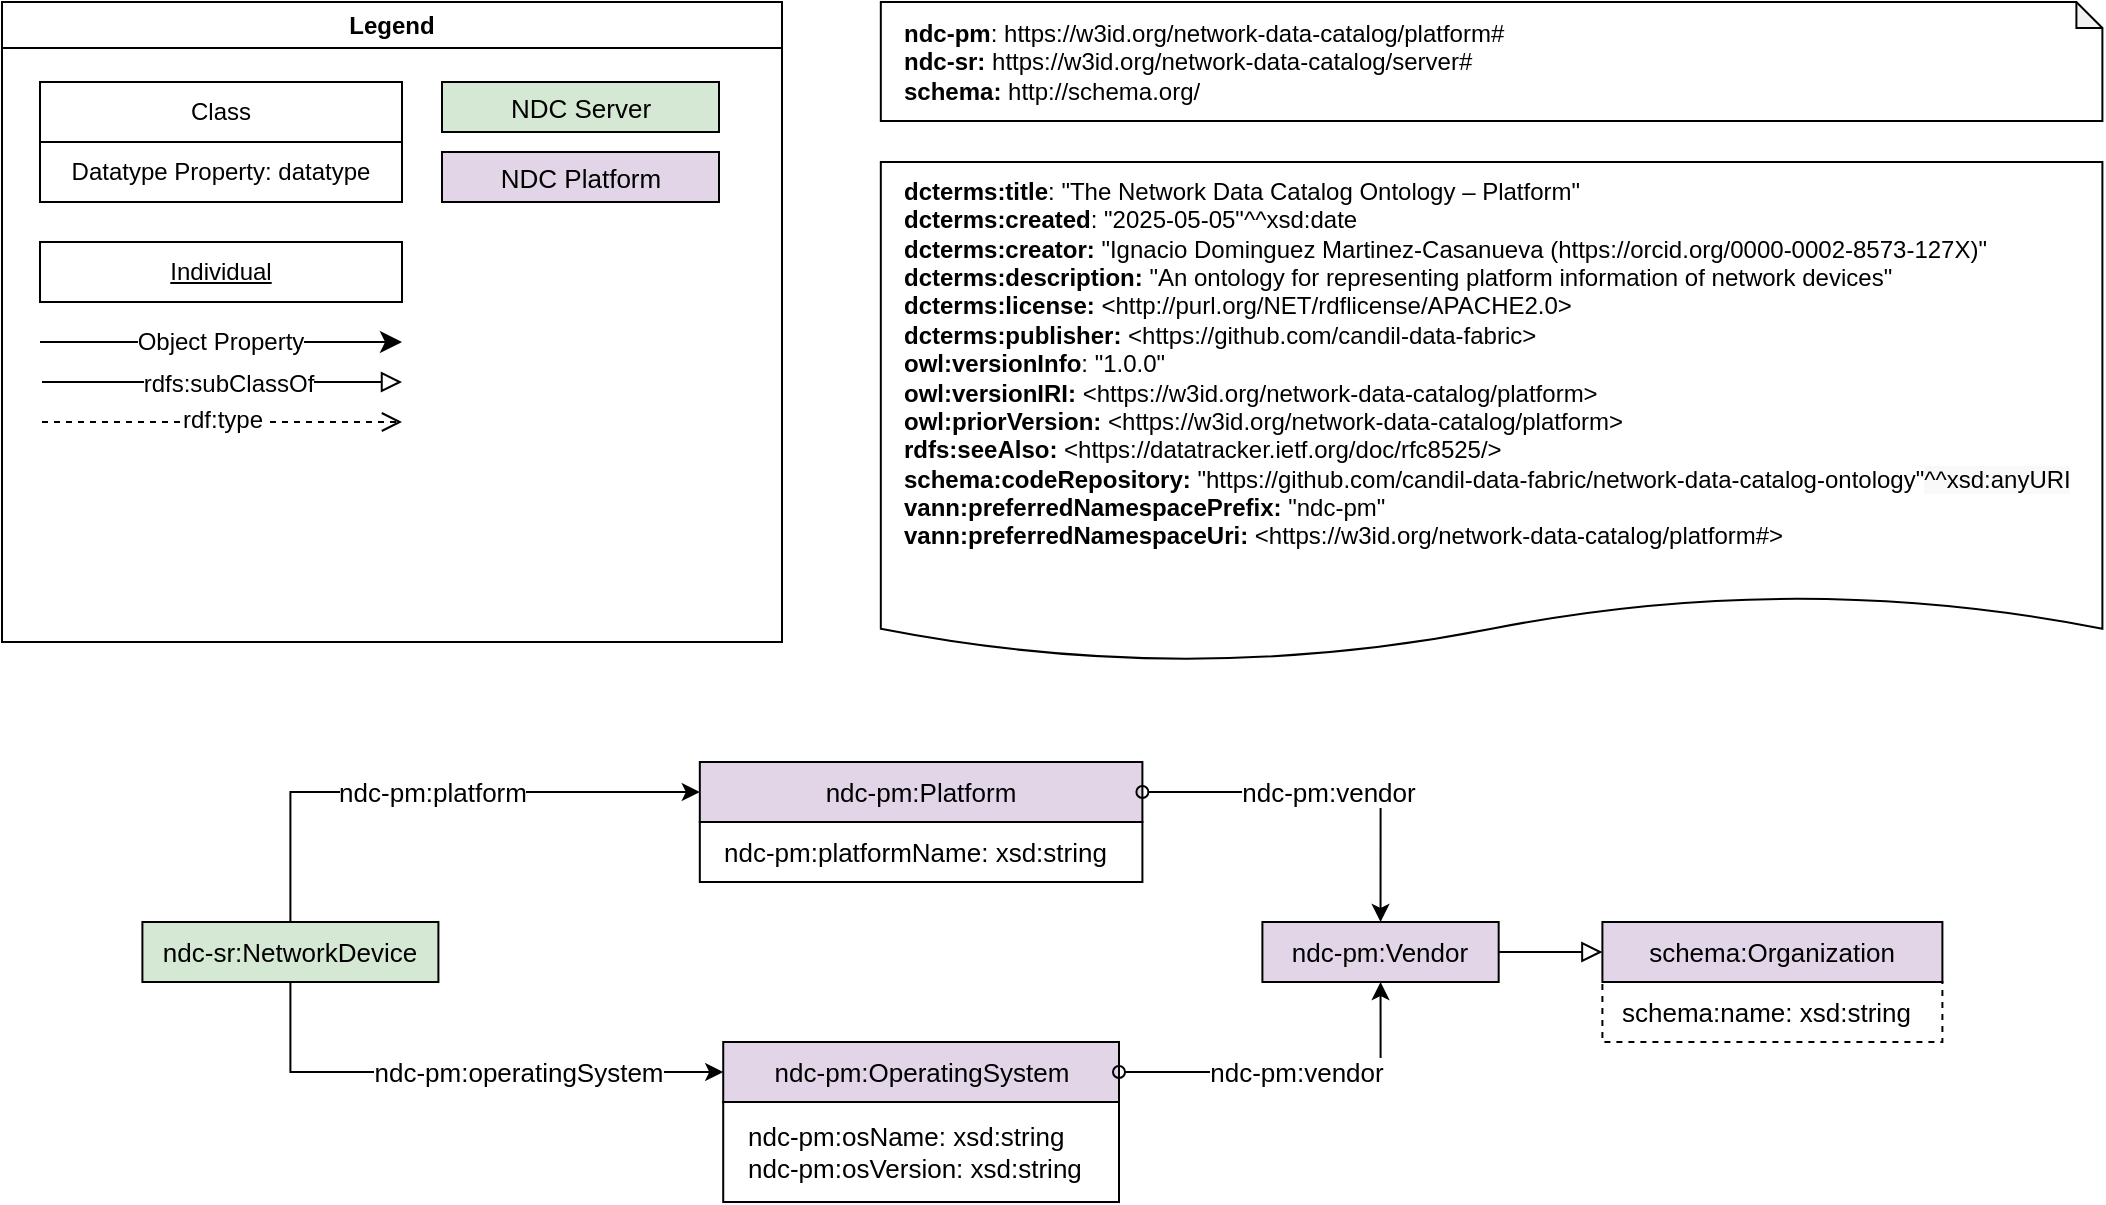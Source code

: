 <mxfile version="27.0.9">
  <diagram id="enGtsmfAOyJfpxwlIsPq" name="platform">
    <mxGraphModel dx="946" dy="625" grid="1" gridSize="10" guides="1" tooltips="1" connect="1" arrows="1" fold="1" page="1" pageScale="1" pageWidth="850" pageHeight="1100" math="0" shadow="0">
      <root>
        <mxCell id="0" />
        <mxCell id="1" parent="0" />
        <mxCell id="SLwbHBM1RwYDmVRb0P7s-1" value="&lt;div&gt;&lt;b&gt;dcterms:title&lt;/b&gt;: &quot;&lt;span style=&quot;background-color: light-dark(rgb(255, 255, 255), rgb(18, 18, 18)); color: light-dark(rgb(0, 0, 0), rgb(237, 237, 237));&quot;&gt;The Network Data Catalog Ontology – Platform&lt;/span&gt;&lt;span style=&quot;background-color: light-dark(rgb(255, 255, 255), rgb(18, 18, 18)); color: light-dark(rgb(0, 0, 0), rgb(237, 237, 237));&quot;&gt;&quot;&lt;/span&gt;&lt;/div&gt;&lt;div&gt;&lt;b&gt;dcterms:created&lt;/b&gt;: &quot;2025-05-05&quot;^^xsd:date&lt;/div&gt;&lt;div&gt;&lt;b style=&quot;color: light-dark(rgb(0, 0, 0), rgb(237, 237, 237)); background-color: light-dark(rgb(255, 255, 255), rgb(18, 18, 18));&quot;&gt;dcterms:creator:&lt;/b&gt;&lt;span style=&quot;color: light-dark(rgb(0, 0, 0), rgb(237, 237, 237)); background-color: light-dark(rgb(255, 255, 255), rgb(18, 18, 18));&quot;&gt;&amp;nbsp;&quot;Ignacio Dominguez Martinez-Casanueva (&lt;/span&gt;&lt;span style=&quot;background-color: light-dark(rgb(255, 255, 255), rgb(18, 18, 18));&quot;&gt;https://orcid.org/0000-0002-8573-127X&lt;/span&gt;&lt;span style=&quot;background-color: light-dark(rgb(255, 255, 255), rgb(18, 18, 18)); color: light-dark(rgb(0, 0, 0), rgb(237, 237, 237));&quot;&gt;)&quot;&lt;/span&gt;&lt;/div&gt;&lt;div&gt;&lt;b style=&quot;background-color: light-dark(rgb(255, 255, 255), rgb(18, 18, 18)); color: light-dark(rgb(0, 0, 0), rgb(237, 237, 237));&quot;&gt;dcterms:description:&amp;nbsp;&lt;/b&gt;&lt;span style=&quot;background-color: light-dark(rgb(255, 255, 255), rgb(18, 18, 18)); color: light-dark(rgb(0, 0, 0), rgb(237, 237, 237));&quot;&gt;&quot;An ontology for representing platform information of network devices&quot;&lt;/span&gt;&lt;/div&gt;&lt;div&gt;&lt;div&gt;&lt;b&gt;dcterms:license:&amp;nbsp;&lt;/b&gt;&lt;span style=&quot;background-color: light-dark(rgb(255, 255, 255), rgb(18, 18, 18));&quot;&gt;&amp;lt;http://purl.org/NET/rdflicense/APACHE2.0&amp;gt;&lt;/span&gt;&lt;/div&gt;&lt;div&gt;&lt;span style=&quot;background-color: light-dark(rgb(255, 255, 255), rgb(18, 18, 18));&quot;&gt;&lt;b&gt;dcterms:publisher: &lt;/b&gt;&amp;lt;&lt;/span&gt;&lt;span style=&quot;background-color: light-dark(rgb(255, 255, 255), rgb(18, 18, 18));&quot;&gt;https://github.com/candil-data-fabric&amp;gt;&lt;/span&gt;&lt;/div&gt;&lt;div&gt;&lt;b&gt;owl:versionInfo&lt;/b&gt;: &quot;1.0.0&quot;&lt;br&gt;&lt;/div&gt;&lt;div&gt;&lt;b&gt;owl:versionIRI:&amp;nbsp;&lt;/b&gt;&amp;lt;&lt;span style=&quot;background-color: light-dark(rgb(255, 255, 255), rgb(18, 18, 18));&quot;&gt;https://w3id.org/network-data-catalog/platform&amp;gt;&lt;/span&gt;&lt;/div&gt;&lt;div&gt;&lt;b style=&quot;caret-color: rgb(0, 0, 0);&quot;&gt;owl:priorVersion:&lt;/b&gt;&lt;span style=&quot;caret-color: rgb(0, 0, 0);&quot;&gt;&amp;nbsp;&amp;lt;https://w3id.org/network-data-catalog/platform&amp;gt;&lt;/span&gt;&lt;span style=&quot;background-color: light-dark(rgb(255, 255, 255), rgb(18, 18, 18));&quot;&gt;&lt;br&gt;&lt;/span&gt;&lt;/div&gt;&lt;div&gt;&lt;span style=&quot;caret-color: rgb(0, 0, 0);&quot;&gt;&lt;div style=&quot;&quot;&gt;&lt;b&gt;rdfs:seeAlso:&lt;/b&gt; &amp;lt;https://datatracker.ietf.org/doc/rfc8525/&amp;gt;&lt;/div&gt;&lt;div style=&quot;&quot;&gt;&lt;b&gt;schema:codeRepository: &lt;/b&gt;&quot;https://github.com/candil-data-fabric/network-data-catalog-ontology&quot;&lt;span style=&quot;background-color: rgb(249, 249, 249); text-align: justify; color: light-dark(rgb(0, 0, 0), rgb(237, 237, 237));&quot;&gt;^^xsd:anyURI&lt;/span&gt;&lt;/div&gt;&lt;/span&gt;&lt;/div&gt;&lt;div&gt;&lt;div style=&quot;caret-color: rgb(0, 0, 0);&quot;&gt;&lt;b&gt;vann:preferredNamespacePrefix:&lt;/b&gt;&amp;nbsp;&quot;ndc-pm&quot;&lt;/div&gt;&lt;div style=&quot;caret-color: rgb(0, 0, 0);&quot;&gt;&lt;b&gt;vann:preferredNamespaceUri:&lt;/b&gt;&amp;nbsp;&amp;lt;https://w3id.org/network-data-catalog/platform#&amp;gt;&lt;/div&gt;&lt;div style=&quot;caret-color: rgb(0, 0, 0);&quot;&gt;&lt;br&gt;&lt;/div&gt;&lt;/div&gt;&lt;/div&gt;" style="shape=document;whiteSpace=wrap;html=1;boundedLbl=1;labelBackgroundColor=#ffffff;strokeColor=#000000;fontSize=12;fontColor=#000000;size=0.133;align=left;spacingLeft=10;fontFamily=Helvetica;" parent="1" vertex="1">
          <mxGeometry x="1119.41" y="460" width="610.79" height="250" as="geometry" />
        </mxCell>
        <mxCell id="SLwbHBM1RwYDmVRb0P7s-2" value="Legend" style="swimlane;whiteSpace=wrap;html=1;" parent="1" vertex="1">
          <mxGeometry x="680" y="380" width="390" height="320" as="geometry">
            <mxRectangle x="330" y="370" width="80" height="30" as="alternateBounds" />
          </mxGeometry>
        </mxCell>
        <mxCell id="SLwbHBM1RwYDmVRb0P7s-3" value="Datatype Property: datatype" style="rounded=0;whiteSpace=wrap;html=1;snapToPoint=1;points=[[0.1,0],[0.2,0],[0.3,0],[0.4,0],[0.5,0],[0.6,0],[0.7,0],[0.8,0],[0.9,0],[0,0.1],[0,0.3],[0,0.5],[0,0.7],[0,0.9],[0.1,1],[0.2,1],[0.3,1],[0.4,1],[0.5,1],[0.6,1],[0.7,1],[0.8,1],[0.9,1],[1,0.1],[1,0.3],[1,0.5],[1,0.7],[1,0.9]];" parent="SLwbHBM1RwYDmVRb0P7s-2" vertex="1">
          <mxGeometry x="19" y="70" width="181" height="30" as="geometry" />
        </mxCell>
        <mxCell id="SLwbHBM1RwYDmVRb0P7s-4" value="Class" style="rounded=0;whiteSpace=wrap;html=1;snapToPoint=1;points=[[0.1,0],[0.2,0],[0.3,0],[0.4,0],[0.5,0],[0.6,0],[0.7,0],[0.8,0],[0.9,0],[0,0.1],[0,0.3],[0,0.5],[0,0.7],[0,0.9],[0.1,1],[0.2,1],[0.3,1],[0.4,1],[0.5,1],[0.6,1],[0.7,1],[0.8,1],[0.9,1],[1,0.1],[1,0.3],[1,0.5],[1,0.7],[1,0.9]];" parent="SLwbHBM1RwYDmVRb0P7s-2" vertex="1">
          <mxGeometry x="19" y="40" width="181" height="30" as="geometry" />
        </mxCell>
        <mxCell id="SLwbHBM1RwYDmVRb0P7s-5" value="&lt;u&gt;Individual&lt;/u&gt;" style="rounded=0;whiteSpace=wrap;html=1;snapToPoint=1;points=[[0.1,0],[0.2,0],[0.3,0],[0.4,0],[0.5,0],[0.6,0],[0.7,0],[0.8,0],[0.9,0],[0,0.1],[0,0.3],[0,0.5],[0,0.7],[0,0.9],[0.1,1],[0.2,1],[0.3,1],[0.4,1],[0.5,1],[0.6,1],[0.7,1],[0.8,1],[0.9,1],[1,0.1],[1,0.3],[1,0.5],[1,0.7],[1,0.9]];" parent="SLwbHBM1RwYDmVRb0P7s-2" vertex="1">
          <mxGeometry x="19" y="120" width="181" height="30" as="geometry" />
        </mxCell>
        <mxCell id="SLwbHBM1RwYDmVRb0P7s-6" value="" style="endArrow=classic;html=1;exitX=1;exitY=0.5;exitDx=0;exitDy=0;endSize=8;arcSize=0;rounded=0;" parent="SLwbHBM1RwYDmVRb0P7s-2" edge="1">
          <mxGeometry width="50" height="50" relative="1" as="geometry">
            <mxPoint x="19" y="170" as="sourcePoint" />
            <mxPoint x="200" y="170" as="targetPoint" />
          </mxGeometry>
        </mxCell>
        <mxCell id="SLwbHBM1RwYDmVRb0P7s-7" value="Object Property" style="text;html=1;align=center;verticalAlign=middle;resizable=0;points=[];labelBackgroundColor=#ffffff;" parent="SLwbHBM1RwYDmVRb0P7s-6" vertex="1" connectable="0">
          <mxGeometry x="-0.127" relative="1" as="geometry">
            <mxPoint x="11" as="offset" />
          </mxGeometry>
        </mxCell>
        <mxCell id="SLwbHBM1RwYDmVRb0P7s-8" value="" style="endArrow=block;html=1;fontColor=#000099;endFill=0;endSize=8;arcSize=0;rounded=0;" parent="SLwbHBM1RwYDmVRb0P7s-2" edge="1">
          <mxGeometry width="50" height="50" relative="1" as="geometry">
            <mxPoint x="20" y="190" as="sourcePoint" />
            <mxPoint x="200" y="190" as="targetPoint" />
          </mxGeometry>
        </mxCell>
        <mxCell id="SLwbHBM1RwYDmVRb0P7s-9" value="&lt;font style=&quot;font-size: 12px;&quot;&gt;rdfs:subClassOf&lt;/font&gt;" style="edgeLabel;html=1;align=center;verticalAlign=middle;resizable=0;points=[];" parent="SLwbHBM1RwYDmVRb0P7s-8" vertex="1" connectable="0">
          <mxGeometry x="-0.12" y="-1" relative="1" as="geometry">
            <mxPoint x="14" as="offset" />
          </mxGeometry>
        </mxCell>
        <mxCell id="SLwbHBM1RwYDmVRb0P7s-10" value="" style="endArrow=open;html=1;fontColor=#000099;endFill=0;dashed=1;endSize=8;rounded=0;" parent="SLwbHBM1RwYDmVRb0P7s-2" edge="1">
          <mxGeometry width="50" height="50" relative="1" as="geometry">
            <mxPoint x="20" y="210" as="sourcePoint" />
            <mxPoint x="200" y="210" as="targetPoint" />
          </mxGeometry>
        </mxCell>
        <mxCell id="SLwbHBM1RwYDmVRb0P7s-11" value="&lt;font style=&quot;font-size: 12px;&quot;&gt;rdf:type&lt;/font&gt;" style="edgeLabel;html=1;align=center;verticalAlign=middle;resizable=0;points=[];" parent="SLwbHBM1RwYDmVRb0P7s-10" vertex="1" connectable="0">
          <mxGeometry x="-0.089" y="1" relative="1" as="geometry">
            <mxPoint x="8" as="offset" />
          </mxGeometry>
        </mxCell>
        <mxCell id="SLwbHBM1RwYDmVRb0P7s-12" value="NDC Server" style="rounded=0;whiteSpace=wrap;html=1;fillColor=#d5e8d4;strokeColor=#000000;fontFamily=Helvetica;fontSize=13;" parent="SLwbHBM1RwYDmVRb0P7s-2" vertex="1">
          <mxGeometry x="220" y="40.0" width="138.5" height="25" as="geometry" />
        </mxCell>
        <mxCell id="SLwbHBM1RwYDmVRb0P7s-13" value="NDC Platform" style="rounded=0;whiteSpace=wrap;html=1;fillColor=#E1D5E7;strokeColor=#000000;fontFamily=Helvetica;align=center;verticalAlign=middle;fontSize=13;fontColor=default;" parent="SLwbHBM1RwYDmVRb0P7s-2" vertex="1">
          <mxGeometry x="220" y="75.0" width="138.5" height="25" as="geometry" />
        </mxCell>
        <mxCell id="SLwbHBM1RwYDmVRb0P7s-14" value="&lt;div style=&quot;border-color: var(--border-color);&quot;&gt;&lt;b style=&quot;border-color: var(--border-color);&quot;&gt;&lt;/b&gt;&lt;b&gt;ndc-pm&lt;/b&gt;:&amp;nbsp;&lt;span style=&quot;white-space: pre;&quot;&gt;&lt;font style=&quot;&quot;&gt;https://w3id.org/network-data-catalog/platform#&lt;/font&gt;&lt;/span&gt;&lt;/div&gt;&lt;div style=&quot;border-color: var(--border-color);&quot;&gt;&lt;span style=&quot;white-space: pre;&quot;&gt;&lt;font style=&quot;&quot;&gt;&lt;b&gt;ndc-sr: &lt;/b&gt;&lt;/font&gt;&lt;/span&gt;&lt;span style=&quot;background-color: initial; white-space: pre;&quot;&gt;https://w3id.org/network-data-catalog/server#&lt;/span&gt;&lt;/div&gt;&lt;div style=&quot;border-color: var(--border-color);&quot;&gt;&lt;span style=&quot;background-color: initial; white-space: pre;&quot;&gt;&lt;b&gt;schema: &lt;/b&gt;&lt;/span&gt;&lt;span style=&quot;background-color: transparent; white-space: pre;&quot;&gt;http://schema.org/&lt;/span&gt;&lt;span style=&quot;background-color: initial; white-space: pre;&quot;&gt;&lt;/span&gt;&lt;/div&gt;&lt;b style=&quot;border-color: var(--border-color);&quot;&gt;&lt;div style=&quot;&quot;&gt;&lt;/div&gt;&lt;/b&gt;" style="shape=note;whiteSpace=wrap;html=1;backgroundOutline=1;darkOpacity=0.05;size=13;align=left;spacingLeft=10;fontFamily=Helvetica;" parent="1" vertex="1">
          <mxGeometry x="1119.41" y="380" width="610.79" height="59.45" as="geometry" />
        </mxCell>
        <mxCell id="SLwbHBM1RwYDmVRb0P7s-15" value="ndc-pm:platform" style="edgeStyle=orthogonalEdgeStyle;rounded=0;orthogonalLoop=1;jettySize=auto;html=1;entryX=0;entryY=0.5;entryDx=0;entryDy=0;fontSize=13;exitX=0.5;exitY=0;exitDx=0;exitDy=0;" parent="1" source="SLwbHBM1RwYDmVRb0P7s-22" target="SLwbHBM1RwYDmVRb0P7s-18" edge="1">
          <mxGeometry x="0.007" relative="1" as="geometry">
            <mxPoint as="offset" />
            <mxPoint x="900.2" y="870" as="sourcePoint" />
          </mxGeometry>
        </mxCell>
        <mxCell id="SLwbHBM1RwYDmVRb0P7s-16" value="ndc-pm:operatingSystem" style="edgeStyle=orthogonalEdgeStyle;rounded=0;orthogonalLoop=1;jettySize=auto;html=1;entryX=0;entryY=0.5;entryDx=0;entryDy=0;fontSize=13;exitX=0.5;exitY=1;exitDx=0;exitDy=0;" parent="1" source="SLwbHBM1RwYDmVRb0P7s-22" target="SLwbHBM1RwYDmVRb0P7s-21" edge="1">
          <mxGeometry x="0.214" relative="1" as="geometry">
            <mxPoint as="offset" />
            <mxPoint x="900.2" y="870" as="sourcePoint" />
          </mxGeometry>
        </mxCell>
        <mxCell id="SLwbHBM1RwYDmVRb0P7s-17" value="ndc-pm:platformName: xsd:string" style="rounded=0;whiteSpace=wrap;html=1;snapToPoint=1;points=[[0.1,0],[0.2,0],[0.3,0],[0.4,0],[0.5,0],[0.6,0],[0.7,0],[0.8,0],[0.9,0],[0,0.1],[0,0.3],[0,0.5],[0,0.7],[0,0.9],[0.1,1],[0.2,1],[0.3,1],[0.4,1],[0.5,1],[0.6,1],[0.7,1],[0.8,1],[0.9,1],[1,0.1],[1,0.3],[1,0.5],[1,0.7],[1,0.9]];align=left;spacingLeft=10;fontSize=13;" parent="1" vertex="1">
          <mxGeometry x="1028.91" y="790" width="221.29" height="30" as="geometry" />
        </mxCell>
        <mxCell id="SLwbHBM1RwYDmVRb0P7s-18" value="ndc-pm:Platform" style="rounded=0;whiteSpace=wrap;html=1;snapToPoint=1;points=[[0.1,0],[0.2,0],[0.3,0],[0.4,0],[0.5,0],[0.6,0],[0.7,0],[0.8,0],[0.9,0],[0,0.1],[0,0.3],[0,0.5],[0,0.7],[0,0.9],[0.1,1],[0.2,1],[0.3,1],[0.4,1],[0.5,1],[0.6,1],[0.7,1],[0.8,1],[0.9,1],[1,0.1],[1,0.3],[1,0.5],[1,0.7],[1,0.9]];fillColor=#e1d5e7;strokeColor=#000000;fontSize=13;align=center;verticalAlign=middle;fontFamily=Helvetica;" parent="1" vertex="1">
          <mxGeometry x="1028.91" y="760" width="221.29" height="30" as="geometry" />
        </mxCell>
        <mxCell id="SLwbHBM1RwYDmVRb0P7s-19" value="ndc-pm:Vendor" style="rounded=0;whiteSpace=wrap;html=1;snapToPoint=1;points=[[0.1,0],[0.2,0],[0.3,0],[0.4,0],[0.5,0],[0.6,0],[0.7,0],[0.8,0],[0.9,0],[0,0.1],[0,0.3],[0,0.5],[0,0.7],[0,0.9],[0.1,1],[0.2,1],[0.3,1],[0.4,1],[0.5,1],[0.6,1],[0.7,1],[0.8,1],[0.9,1],[1,0.1],[1,0.3],[1,0.5],[1,0.7],[1,0.9]];fillColor=#e1d5e7;strokeColor=#000000;fontSize=13;align=center;verticalAlign=middle;fontFamily=Helvetica;" parent="1" vertex="1">
          <mxGeometry x="1310.2" y="840" width="118.14" height="30" as="geometry" />
        </mxCell>
        <mxCell id="SLwbHBM1RwYDmVRb0P7s-20" value="ndc-pm:osName: xsd:string&lt;div&gt;ndc-pm:osVersion: xsd:string&lt;/div&gt;" style="rounded=0;whiteSpace=wrap;html=1;snapToPoint=1;points=[[0.1,0],[0.2,0],[0.3,0],[0.4,0],[0.5,0],[0.6,0],[0.7,0],[0.8,0],[0.9,0],[0,0.1],[0,0.3],[0,0.5],[0,0.7],[0,0.9],[0.1,1],[0.2,1],[0.3,1],[0.4,1],[0.5,1],[0.6,1],[0.7,1],[0.8,1],[0.9,1],[1,0.1],[1,0.3],[1,0.5],[1,0.7],[1,0.9]];align=left;spacingLeft=10;fontSize=13;" parent="1" vertex="1">
          <mxGeometry x="1040.61" y="930" width="197.89" height="50" as="geometry" />
        </mxCell>
        <mxCell id="SLwbHBM1RwYDmVRb0P7s-21" value="ndc-pm:OperatingSystem" style="rounded=0;whiteSpace=wrap;html=1;snapToPoint=1;points=[[0.1,0],[0.2,0],[0.3,0],[0.4,0],[0.5,0],[0.6,0],[0.7,0],[0.8,0],[0.9,0],[0,0.1],[0,0.3],[0,0.5],[0,0.7],[0,0.9],[0.1,1],[0.2,1],[0.3,1],[0.4,1],[0.5,1],[0.6,1],[0.7,1],[0.8,1],[0.9,1],[1,0.1],[1,0.3],[1,0.5],[1,0.7],[1,0.9]];fillColor=#e1d5e7;strokeColor=#000000;fontSize=13;align=center;verticalAlign=middle;fontFamily=Helvetica;" parent="1" vertex="1">
          <mxGeometry x="1040.61" y="900" width="197.89" height="30" as="geometry" />
        </mxCell>
        <mxCell id="SLwbHBM1RwYDmVRb0P7s-22" value="ndc-sr:NetworkDevice" style="rounded=0;whiteSpace=wrap;html=1;snapToPoint=1;points=[[0.1,0],[0.2,0],[0.3,0],[0.4,0],[0.5,0],[0.6,0],[0.7,0],[0.8,0],[0.9,0],[0,0.1],[0,0.3],[0,0.5],[0,0.7],[0,0.9],[0.1,1],[0.2,1],[0.3,1],[0.4,1],[0.5,1],[0.6,1],[0.7,1],[0.8,1],[0.9,1],[1,0.1],[1,0.3],[1,0.5],[1,0.7],[1,0.9]];fillColor=#D5E8D4;strokeColor=#000000;fontSize=13;align=center;verticalAlign=middle;fontFamily=Helvetica;" parent="1" vertex="1">
          <mxGeometry x="750.2" y="840" width="148" height="30" as="geometry" />
        </mxCell>
        <mxCell id="SLwbHBM1RwYDmVRb0P7s-23" value="ndc-pm:vendor" style="edgeStyle=orthogonalEdgeStyle;rounded=0;orthogonalLoop=1;jettySize=auto;html=1;exitX=1;exitY=0.5;exitDx=0;exitDy=0;fontSize=13;strokeColor=default;align=center;verticalAlign=middle;fontFamily=Helvetica;fontColor=default;labelBackgroundColor=default;startArrow=oval;startFill=0;endArrow=classic;entryX=0.5;entryY=0;entryDx=0;entryDy=0;" parent="1" source="SLwbHBM1RwYDmVRb0P7s-18" target="SLwbHBM1RwYDmVRb0P7s-19" edge="1">
          <mxGeometry x="0.007" relative="1" as="geometry">
            <mxPoint x="1444.2" y="895" as="targetPoint" />
            <mxPoint as="offset" />
            <mxPoint x="1151.2" y="950" as="sourcePoint" />
          </mxGeometry>
        </mxCell>
        <mxCell id="SLwbHBM1RwYDmVRb0P7s-24" value="ndc-pm:vendor" style="edgeStyle=orthogonalEdgeStyle;rounded=0;orthogonalLoop=1;jettySize=auto;html=1;exitX=1;exitY=0.5;exitDx=0;exitDy=0;fontSize=13;strokeColor=default;align=center;verticalAlign=middle;fontFamily=Helvetica;fontColor=default;labelBackgroundColor=default;startArrow=oval;startFill=0;endArrow=classic;entryX=0.5;entryY=1;entryDx=0;entryDy=0;" parent="1" source="SLwbHBM1RwYDmVRb0P7s-21" target="SLwbHBM1RwYDmVRb0P7s-19" edge="1">
          <mxGeometry x="0.007" relative="1" as="geometry">
            <mxPoint x="1434.27" y="885" as="targetPoint" />
            <mxPoint as="offset" />
          </mxGeometry>
        </mxCell>
        <mxCell id="SLwbHBM1RwYDmVRb0P7s-25" value="&lt;div&gt;&lt;span style=&quot;background-color: transparent; color: light-dark(rgb(0, 0, 0), rgb(255, 255, 255));&quot;&gt;schema:name: xsd:string&lt;/span&gt;&lt;/div&gt;" style="rounded=0;whiteSpace=wrap;html=1;snapToPoint=1;points=[[0.1,0],[0.2,0],[0.3,0],[0.4,0],[0.5,0],[0.6,0],[0.7,0],[0.8,0],[0.9,0],[0,0.1],[0,0.3],[0,0.5],[0,0.7],[0,0.9],[0.1,1],[0.2,1],[0.3,1],[0.4,1],[0.5,1],[0.6,1],[0.7,1],[0.8,1],[0.9,1],[1,0.1],[1,0.3],[1,0.5],[1,0.7],[1,0.9]];align=left;spacingLeft=10;fontSize=13;strokeColor=#000000;verticalAlign=middle;spacing=0;fontFamily=Helvetica;fontColor=default;fillColor=default;dashed=1;" parent="1" vertex="1">
          <mxGeometry x="1480.2" y="870" width="170" height="30" as="geometry" />
        </mxCell>
        <mxCell id="SLwbHBM1RwYDmVRb0P7s-26" value="schema:Organization" style="rounded=0;whiteSpace=wrap;html=1;snapToPoint=1;points=[[0.1,0],[0.2,0],[0.3,0],[0.4,0],[0.5,0],[0.6,0],[0.7,0],[0.8,0],[0.9,0],[0,0.1],[0,0.3],[0,0.5],[0,0.7],[0,0.9],[0.1,1],[0.2,1],[0.3,1],[0.4,1],[0.5,1],[0.6,1],[0.7,1],[0.8,1],[0.9,1],[1,0.1],[1,0.3],[1,0.5],[1,0.7],[1,0.9]];fillColor=#E1D5E7;strokeColor=#000000;fontSize=13;align=center;verticalAlign=middle;fontFamily=Helvetica;fontColor=default;" parent="1" vertex="1">
          <mxGeometry x="1480.2" y="840" width="170" height="30" as="geometry" />
        </mxCell>
        <mxCell id="SLwbHBM1RwYDmVRb0P7s-27" value="" style="endArrow=block;html=1;fontColor=#000099;endFill=0;endSize=8;arcSize=0;rounded=0;exitX=1;exitY=0.5;exitDx=0;exitDy=0;entryX=0;entryY=0.5;entryDx=0;entryDy=0;" parent="1" source="SLwbHBM1RwYDmVRb0P7s-19" target="SLwbHBM1RwYDmVRb0P7s-26" edge="1">
          <mxGeometry width="50" height="50" relative="1" as="geometry">
            <mxPoint x="1390.2" y="854" as="sourcePoint" />
            <mxPoint x="1570.2" y="854" as="targetPoint" />
          </mxGeometry>
        </mxCell>
      </root>
    </mxGraphModel>
  </diagram>
</mxfile>
